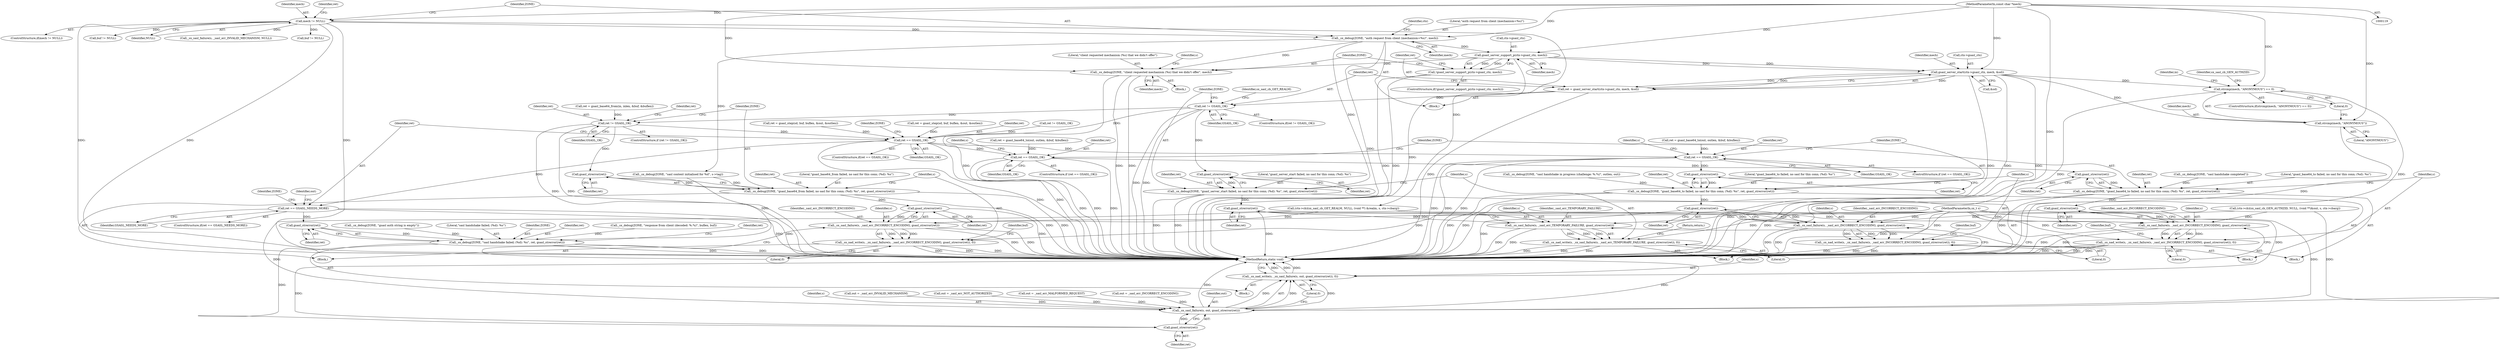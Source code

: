 digraph "1_jabberd2_8416ae54ecefa670534f27a31db71d048b9c7f16_0@del" {
"1000174" [label="(Call,gsasl_server_support_p(ctx->gsasl_ctx, mech))"];
"1000168" [label="(Call,_sx_debug(ZONE, \"auth request from client (mechanism=%s)\", mech))"];
"1000164" [label="(Call,mech != NULL)"];
"1000123" [label="(MethodParameterIn,const char *mech)"];
"1000173" [label="(Call,!gsasl_server_support_p(ctx->gsasl_ctx, mech))"];
"1000180" [label="(Call,_sx_debug(ZONE, \"client requested mechanism (%s) that we didn't offer\", mech))"];
"1000194" [label="(Call,gsasl_server_start(ctx->gsasl_ctx, mech, &sd))"];
"1000192" [label="(Call,ret = gsasl_server_start(ctx->gsasl_ctx, mech, &sd))"];
"1000202" [label="(Call,ret != GSASL_OK)"];
"1000210" [label="(Call,gsasl_strerror(ret))"];
"1000206" [label="(Call,_sx_debug(ZONE, \"gsasl_server_start failed, no sasl for this conn; (%d): %s\", ret, gsasl_strerror(ret)))"];
"1000217" [label="(Call,gsasl_strerror(ret))"];
"1000214" [label="(Call,_sx_sasl_failure(s, _sasl_err_TEMPORARY_FAILURE, gsasl_strerror(ret)))"];
"1000212" [label="(Call,_sx_nad_write(s, _sx_sasl_failure(s, _sasl_err_TEMPORARY_FAILURE, gsasl_strerror(ret)), 0))"];
"1000481" [label="(Call,ret != GSASL_OK)"];
"1000489" [label="(Call,gsasl_strerror(ret))"];
"1000485" [label="(Call,_sx_debug(ZONE, \"gsasl_base64_from failed, no sasl for this conn; (%d): %s\", ret, gsasl_strerror(ret)))"];
"1000496" [label="(Call,gsasl_strerror(ret))"];
"1000493" [label="(Call,_sx_sasl_failure(s, _sasl_err_INCORRECT_ENCODING, gsasl_strerror(ret)))"];
"1000491" [label="(Call,_sx_nad_write(s, _sx_sasl_failure(s, _sasl_err_INCORRECT_ENCODING, gsasl_strerror(ret)), 0))"];
"1000592" [label="(Call,ret == GSASL_OK)"];
"1000609" [label="(Call,ret == GSASL_OK)"];
"1000656" [label="(Call,gsasl_strerror(ret))"];
"1000652" [label="(Call,_sx_debug(ZONE, \"gsasl_base64_to failed, no sasl for this conn; (%d): %s\", ret, gsasl_strerror(ret)))"];
"1000663" [label="(Call,gsasl_strerror(ret))"];
"1000660" [label="(Call,_sx_sasl_failure(s, _sasl_err_INCORRECT_ENCODING, gsasl_strerror(ret)))"];
"1000658" [label="(Call,_sx_nad_write(s, _sx_sasl_failure(s, _sasl_err_INCORRECT_ENCODING, gsasl_strerror(ret)), 0))"];
"1000680" [label="(Call,ret == GSASL_NEEDS_MORE)"];
"1000751" [label="(Call,gsasl_strerror(ret))"];
"1000747" [label="(Call,_sx_debug(ZONE, \"sasl handshake failed; (%d): %s\", ret, gsasl_strerror(ret)))"];
"1000789" [label="(Call,gsasl_strerror(ret))"];
"1000786" [label="(Call,_sx_sasl_failure(s, out, gsasl_strerror(ret)))"];
"1000784" [label="(Call,_sx_nad_write(s, _sx_sasl_failure(s, out, gsasl_strerror(ret)), 0))"];
"1000699" [label="(Call,ret == GSASL_OK)"];
"1000718" [label="(Call,gsasl_strerror(ret))"];
"1000714" [label="(Call,_sx_debug(ZONE, \"gsasl_base64_to failed, no sasl for this conn; (%d): %s\", ret, gsasl_strerror(ret)))"];
"1000725" [label="(Call,gsasl_strerror(ret))"];
"1000722" [label="(Call,_sx_sasl_failure(s, _sasl_err_INCORRECT_ENCODING, gsasl_strerror(ret)))"];
"1000720" [label="(Call,_sx_nad_write(s, _sx_sasl_failure(s, _sasl_err_INCORRECT_ENCODING, gsasl_strerror(ret)), 0))"];
"1000414" [label="(Call,strcmp(mech, \"ANONYMOUS\") == 0)"];
"1000415" [label="(Call,strcmp(mech, \"ANONYMOUS\"))"];
"1000748" [label="(Identifier,ZONE)"];
"1000163" [label="(ControlStructure,if(mech != NULL))"];
"1000204" [label="(Identifier,GSASL_OK)"];
"1000750" [label="(Identifier,ret)"];
"1000171" [label="(Identifier,mech)"];
"1000608" [label="(ControlStructure,if (ret == GSASL_OK))"];
"1000668" [label="(Identifier,buf)"];
"1000570" [label="(Call,_sx_debug(ZONE, \"response from client (decoded: %.*s)\", buflen, buf))"];
"1000485" [label="(Call,_sx_debug(ZONE, \"gsasl_base64_from failed, no sasl for this conn; (%d): %s\", ret, gsasl_strerror(ret)))"];
"1000787" [label="(Identifier,s)"];
"1000653" [label="(Identifier,ZONE)"];
"1000213" [label="(Identifier,s)"];
"1000659" [label="(Identifier,s)"];
"1000717" [label="(Identifier,ret)"];
"1000652" [label="(Call,_sx_debug(ZONE, \"gsasl_base64_to failed, no sasl for this conn; (%d): %s\", ret, gsasl_strerror(ret)))"];
"1000771" [label="(Call,out = _sasl_err_INVALID_MECHANISM)"];
"1000662" [label="(Identifier,_sasl_err_INCORRECT_ENCODING)"];
"1000176" [label="(Identifier,ctx)"];
"1000591" [label="(ControlStructure,if(ret == GSASL_OK))"];
"1000698" [label="(ControlStructure,if (ret == GSASL_OK))"];
"1000593" [label="(Identifier,ret)"];
"1000183" [label="(Identifier,mech)"];
"1000205" [label="(Block,)"];
"1000483" [label="(Identifier,GSASL_OK)"];
"1000791" [label="(Literal,0)"];
"1000120" [label="(MethodParameterIn,sx_t s)"];
"1000786" [label="(Call,_sx_sasl_failure(s, out, gsasl_strerror(ret)))"];
"1000123" [label="(MethodParameterIn,const char *mech)"];
"1000765" [label="(Call,out = _sasl_err_NOT_AUTHORIZED)"];
"1000682" [label="(Identifier,GSASL_NEEDS_MORE)"];
"1000482" [label="(Identifier,ret)"];
"1000726" [label="(Identifier,ret)"];
"1000781" [label="(Call,out = _sasl_err_MALFORMED_REQUEST)"];
"1000471" [label="(Call,ret = gsasl_base64_from(in, inlen, &buf, &buflen))"];
"1000202" [label="(Call,ret != GSASL_OK)"];
"1000725" [label="(Call,gsasl_strerror(ret))"];
"1000201" [label="(ControlStructure,if(ret != GSASL_OK))"];
"1000664" [label="(Identifier,ret)"];
"1000175" [label="(Call,ctx->gsasl_ctx)"];
"1000418" [label="(Literal,0)"];
"1000730" [label="(Identifier,buf)"];
"1000720" [label="(Call,_sx_nad_write(s, _sx_sasl_failure(s, _sasl_err_INCORRECT_ENCODING, gsasl_strerror(ret)), 0))"];
"1000715" [label="(Identifier,ZONE)"];
"1000528" [label="(Call,ret != GSASL_OK)"];
"1000220" [label="(Return,return;)"];
"1000792" [label="(MethodReturn,static void)"];
"1000609" [label="(Call,ret == GSASL_OK)"];
"1000776" [label="(Call,out = _sasl_err_INCORRECT_ENCODING)"];
"1000716" [label="(Literal,\"gsasl_base64_to failed, no sasl for this conn; (%d): %s\")"];
"1000701" [label="(Identifier,GSASL_OK)"];
"1000564" [label="(Call,buf != NULL)"];
"1000610" [label="(Identifier,ret)"];
"1000614" [label="(Identifier,s)"];
"1000699" [label="(Call,ret == GSASL_OK)"];
"1000754" [label="(Identifier,ret)"];
"1000210" [label="(Call,gsasl_strerror(ret))"];
"1000719" [label="(Identifier,ret)"];
"1000519" [label="(Identifier,ret)"];
"1000721" [label="(Identifier,s)"];
"1000684" [label="(Call,_sx_debug(ZONE, \"sasl handshake in progress (challenge: %.*s)\", outlen, out))"];
"1000208" [label="(Literal,\"gsasl_server_start failed, no sasl for this conn; (%d): %s\")"];
"1000490" [label="(Identifier,ret)"];
"1000492" [label="(Identifier,s)"];
"1000596" [label="(Call,_sx_debug(ZONE, \"sasl handshake completed\"))"];
"1000743" [label="(Identifier,out)"];
"1000751" [label="(Call,gsasl_strerror(ret))"];
"1000182" [label="(Literal,\"client requested mechanism (%s) that we didn't offer\")"];
"1000679" [label="(ControlStructure,if(ret == GSASL_NEEDS_MORE))"];
"1000169" [label="(Identifier,ZONE)"];
"1000480" [label="(ControlStructure,if (ret != GSASL_OK))"];
"1000665" [label="(Literal,0)"];
"1000170" [label="(Literal,\"auth request from client (mechanism=%s)\")"];
"1000164" [label="(Call,mech != NULL)"];
"1000790" [label="(Identifier,ret)"];
"1000681" [label="(Identifier,ret)"];
"1000493" [label="(Call,_sx_sasl_failure(s, _sasl_err_INCORRECT_ENCODING, gsasl_strerror(ret)))"];
"1000179" [label="(Block,)"];
"1000166" [label="(Identifier,NULL)"];
"1000173" [label="(Call,!gsasl_server_support_p(ctx->gsasl_ctx, mech))"];
"1000172" [label="(ControlStructure,if(!gsasl_server_support_p(ctx->gsasl_ctx, mech)))"];
"1000685" [label="(Identifier,ZONE)"];
"1000211" [label="(Identifier,ret)"];
"1000186" [label="(Call,_sx_sasl_failure(s, _sasl_err_INVALID_MECHANISM, NULL))"];
"1000752" [label="(Identifier,ret)"];
"1000221" [label="(Call,(ctx->cb)(sx_sasl_cb_GET_REALM, NULL, (void **) &realm, s, ctx->cbarg))"];
"1000180" [label="(Call,_sx_debug(ZONE, \"client requested mechanism (%s) that we didn't offer\", mech))"];
"1000168" [label="(Call,_sx_debug(ZONE, \"auth request from client (mechanism=%s)\", mech))"];
"1000506" [label="(Call,ret = gsasl_step(sd, buf, buflen, &out, &outlen))"];
"1000421" [label="(Identifier,sx_sasl_cb_GEN_AUTHZID)"];
"1000660" [label="(Call,_sx_sasl_failure(s, _sasl_err_INCORRECT_ENCODING, gsasl_strerror(ret)))"];
"1000185" [label="(Identifier,s)"];
"1000498" [label="(Literal,0)"];
"1000199" [label="(Call,&sd)"];
"1000597" [label="(Identifier,ZONE)"];
"1000723" [label="(Identifier,s)"];
"1000724" [label="(Identifier,_sasl_err_INCORRECT_ENCODING)"];
"1000654" [label="(Literal,\"gsasl_base64_to failed, no sasl for this conn; (%d): %s\")"];
"1000209" [label="(Identifier,ret)"];
"1000785" [label="(Identifier,s)"];
"1000789" [label="(Call,gsasl_strerror(ret))"];
"1000784" [label="(Call,_sx_nad_write(s, _sx_sasl_failure(s, out, gsasl_strerror(ret)), 0))"];
"1000592" [label="(Call,ret == GSASL_OK)"];
"1000656" [label="(Call,gsasl_strerror(ret))"];
"1000165" [label="(Identifier,mech)"];
"1000216" [label="(Identifier,_sasl_err_TEMPORARY_FAILURE)"];
"1000417" [label="(Literal,\"ANONYMOUS\")"];
"1000193" [label="(Identifier,ret)"];
"1000713" [label="(Block,)"];
"1000727" [label="(Literal,0)"];
"1000747" [label="(Call,_sx_debug(ZONE, \"sasl handshake failed; (%d): %s\", ret, gsasl_strerror(ret)))"];
"1000594" [label="(Identifier,GSASL_OK)"];
"1000689" [label="(Call,ret = gsasl_base64_to(out, outlen, &buf, &buflen))"];
"1000497" [label="(Identifier,ret)"];
"1000218" [label="(Identifier,ret)"];
"1000722" [label="(Call,_sx_sasl_failure(s, _sasl_err_INCORRECT_ENCODING, gsasl_strerror(ret)))"];
"1000195" [label="(Call,ctx->gsasl_ctx)"];
"1000496" [label="(Call,gsasl_strerror(ret))"];
"1000501" [label="(Identifier,buf)"];
"1000575" [label="(Call,ret = gsasl_step(sd, buf, buflen, &out, &outlen))"];
"1000663" [label="(Call,gsasl_strerror(ret))"];
"1000126" [label="(Block,)"];
"1000415" [label="(Call,strcmp(mech, \"ANONYMOUS\"))"];
"1000219" [label="(Literal,0)"];
"1000491" [label="(Call,_sx_nad_write(s, _sx_sasl_failure(s, _sasl_err_INCORRECT_ENCODING, gsasl_strerror(ret)), 0))"];
"1000788" [label="(Identifier,out)"];
"1000586" [label="(Call,buf != NULL)"];
"1000414" [label="(Call,strcmp(mech, \"ANONYMOUS\") == 0)"];
"1000714" [label="(Call,_sx_debug(ZONE, \"gsasl_base64_to failed, no sasl for this conn; (%d): %s\", ret, gsasl_strerror(ret)))"];
"1000212" [label="(Call,_sx_nad_write(s, _sx_sasl_failure(s, _sasl_err_TEMPORARY_FAILURE, gsasl_strerror(ret)), 0))"];
"1000599" [label="(Call,ret = gsasl_base64_to(out, outlen, &buf, &buflen))"];
"1000444" [label="(Identifier,in)"];
"1000489" [label="(Call,gsasl_strerror(ret))"];
"1000458" [label="(Call,_sx_debug(ZONE, \"gsasl auth string is empty\"))"];
"1000203" [label="(Identifier,ret)"];
"1000198" [label="(Identifier,mech)"];
"1000661" [label="(Identifier,s)"];
"1000749" [label="(Literal,\"sasl handshake failed; (%d): %s\")"];
"1000214" [label="(Call,_sx_sasl_failure(s, _sasl_err_TEMPORARY_FAILURE, gsasl_strerror(ret)))"];
"1000217" [label="(Call,gsasl_strerror(ret))"];
"1000174" [label="(Call,gsasl_server_support_p(ctx->gsasl_ctx, mech))"];
"1000657" [label="(Identifier,ret)"];
"1000396" [label="(Call,_sx_debug(ZONE, \"sasl context initialised for %d\", s->tag))"];
"1000178" [label="(Identifier,mech)"];
"1000495" [label="(Identifier,_sasl_err_INCORRECT_ENCODING)"];
"1000222" [label="(Identifier,sx_sasl_cb_GET_REALM)"];
"1000420" [label="(Call,(ctx->cb)(sx_sasl_cb_GEN_AUTHZID, NULL, (void **)&out, s, ctx->cbarg))"];
"1000192" [label="(Call,ret = gsasl_server_start(ctx->gsasl_ctx, mech, &sd))"];
"1000680" [label="(Call,ret == GSASL_NEEDS_MORE)"];
"1000413" [label="(ControlStructure,if(strcmp(mech, \"ANONYMOUS\") == 0))"];
"1000507" [label="(Identifier,ret)"];
"1000207" [label="(Identifier,ZONE)"];
"1000181" [label="(Identifier,ZONE)"];
"1000488" [label="(Identifier,ret)"];
"1000481" [label="(Call,ret != GSASL_OK)"];
"1000718" [label="(Call,gsasl_strerror(ret))"];
"1000484" [label="(Block,)"];
"1000655" [label="(Identifier,ret)"];
"1000487" [label="(Literal,\"gsasl_base64_from failed, no sasl for this conn; (%d): %s\")"];
"1000194" [label="(Call,gsasl_server_start(ctx->gsasl_ctx, mech, &sd))"];
"1000658" [label="(Call,_sx_nad_write(s, _sx_sasl_failure(s, _sasl_err_INCORRECT_ENCODING, gsasl_strerror(ret)), 0))"];
"1000167" [label="(Block,)"];
"1000215" [label="(Identifier,s)"];
"1000651" [label="(Block,)"];
"1000416" [label="(Identifier,mech)"];
"1000494" [label="(Identifier,s)"];
"1000700" [label="(Identifier,ret)"];
"1000704" [label="(Identifier,s)"];
"1000206" [label="(Call,_sx_debug(ZONE, \"gsasl_server_start failed, no sasl for this conn; (%d): %s\", ret, gsasl_strerror(ret)))"];
"1000611" [label="(Identifier,GSASL_OK)"];
"1000486" [label="(Identifier,ZONE)"];
"1000174" -> "1000173"  [label="AST: "];
"1000174" -> "1000178"  [label="CFG: "];
"1000175" -> "1000174"  [label="AST: "];
"1000178" -> "1000174"  [label="AST: "];
"1000173" -> "1000174"  [label="CFG: "];
"1000174" -> "1000792"  [label="DDG: "];
"1000174" -> "1000173"  [label="DDG: "];
"1000174" -> "1000173"  [label="DDG: "];
"1000168" -> "1000174"  [label="DDG: "];
"1000123" -> "1000174"  [label="DDG: "];
"1000174" -> "1000180"  [label="DDG: "];
"1000174" -> "1000194"  [label="DDG: "];
"1000174" -> "1000194"  [label="DDG: "];
"1000168" -> "1000167"  [label="AST: "];
"1000168" -> "1000171"  [label="CFG: "];
"1000169" -> "1000168"  [label="AST: "];
"1000170" -> "1000168"  [label="AST: "];
"1000171" -> "1000168"  [label="AST: "];
"1000176" -> "1000168"  [label="CFG: "];
"1000168" -> "1000792"  [label="DDG: "];
"1000164" -> "1000168"  [label="DDG: "];
"1000123" -> "1000168"  [label="DDG: "];
"1000168" -> "1000180"  [label="DDG: "];
"1000168" -> "1000206"  [label="DDG: "];
"1000168" -> "1000396"  [label="DDG: "];
"1000164" -> "1000163"  [label="AST: "];
"1000164" -> "1000166"  [label="CFG: "];
"1000165" -> "1000164"  [label="AST: "];
"1000166" -> "1000164"  [label="AST: "];
"1000169" -> "1000164"  [label="CFG: "];
"1000519" -> "1000164"  [label="CFG: "];
"1000164" -> "1000792"  [label="DDG: "];
"1000164" -> "1000792"  [label="DDG: "];
"1000164" -> "1000792"  [label="DDG: "];
"1000123" -> "1000164"  [label="DDG: "];
"1000164" -> "1000186"  [label="DDG: "];
"1000164" -> "1000221"  [label="DDG: "];
"1000164" -> "1000564"  [label="DDG: "];
"1000164" -> "1000586"  [label="DDG: "];
"1000123" -> "1000119"  [label="AST: "];
"1000123" -> "1000792"  [label="DDG: "];
"1000123" -> "1000180"  [label="DDG: "];
"1000123" -> "1000194"  [label="DDG: "];
"1000123" -> "1000414"  [label="DDG: "];
"1000123" -> "1000415"  [label="DDG: "];
"1000173" -> "1000172"  [label="AST: "];
"1000181" -> "1000173"  [label="CFG: "];
"1000193" -> "1000173"  [label="CFG: "];
"1000173" -> "1000792"  [label="DDG: "];
"1000173" -> "1000792"  [label="DDG: "];
"1000180" -> "1000179"  [label="AST: "];
"1000180" -> "1000183"  [label="CFG: "];
"1000181" -> "1000180"  [label="AST: "];
"1000182" -> "1000180"  [label="AST: "];
"1000183" -> "1000180"  [label="AST: "];
"1000185" -> "1000180"  [label="CFG: "];
"1000180" -> "1000792"  [label="DDG: "];
"1000180" -> "1000792"  [label="DDG: "];
"1000180" -> "1000792"  [label="DDG: "];
"1000194" -> "1000192"  [label="AST: "];
"1000194" -> "1000199"  [label="CFG: "];
"1000195" -> "1000194"  [label="AST: "];
"1000198" -> "1000194"  [label="AST: "];
"1000199" -> "1000194"  [label="AST: "];
"1000192" -> "1000194"  [label="CFG: "];
"1000194" -> "1000792"  [label="DDG: "];
"1000194" -> "1000792"  [label="DDG: "];
"1000194" -> "1000792"  [label="DDG: "];
"1000194" -> "1000192"  [label="DDG: "];
"1000194" -> "1000192"  [label="DDG: "];
"1000194" -> "1000192"  [label="DDG: "];
"1000194" -> "1000414"  [label="DDG: "];
"1000194" -> "1000415"  [label="DDG: "];
"1000192" -> "1000167"  [label="AST: "];
"1000193" -> "1000192"  [label="AST: "];
"1000203" -> "1000192"  [label="CFG: "];
"1000192" -> "1000792"  [label="DDG: "];
"1000192" -> "1000202"  [label="DDG: "];
"1000202" -> "1000201"  [label="AST: "];
"1000202" -> "1000204"  [label="CFG: "];
"1000203" -> "1000202"  [label="AST: "];
"1000204" -> "1000202"  [label="AST: "];
"1000207" -> "1000202"  [label="CFG: "];
"1000222" -> "1000202"  [label="CFG: "];
"1000202" -> "1000792"  [label="DDG: "];
"1000202" -> "1000792"  [label="DDG: "];
"1000202" -> "1000210"  [label="DDG: "];
"1000202" -> "1000481"  [label="DDG: "];
"1000202" -> "1000592"  [label="DDG: "];
"1000210" -> "1000206"  [label="AST: "];
"1000210" -> "1000211"  [label="CFG: "];
"1000211" -> "1000210"  [label="AST: "];
"1000206" -> "1000210"  [label="CFG: "];
"1000210" -> "1000206"  [label="DDG: "];
"1000206" -> "1000205"  [label="AST: "];
"1000207" -> "1000206"  [label="AST: "];
"1000208" -> "1000206"  [label="AST: "];
"1000209" -> "1000206"  [label="AST: "];
"1000213" -> "1000206"  [label="CFG: "];
"1000206" -> "1000792"  [label="DDG: "];
"1000206" -> "1000792"  [label="DDG: "];
"1000206" -> "1000217"  [label="DDG: "];
"1000217" -> "1000214"  [label="AST: "];
"1000217" -> "1000218"  [label="CFG: "];
"1000218" -> "1000217"  [label="AST: "];
"1000214" -> "1000217"  [label="CFG: "];
"1000217" -> "1000792"  [label="DDG: "];
"1000217" -> "1000214"  [label="DDG: "];
"1000214" -> "1000212"  [label="AST: "];
"1000215" -> "1000214"  [label="AST: "];
"1000216" -> "1000214"  [label="AST: "];
"1000219" -> "1000214"  [label="CFG: "];
"1000214" -> "1000792"  [label="DDG: "];
"1000214" -> "1000792"  [label="DDG: "];
"1000214" -> "1000212"  [label="DDG: "];
"1000214" -> "1000212"  [label="DDG: "];
"1000214" -> "1000212"  [label="DDG: "];
"1000120" -> "1000214"  [label="DDG: "];
"1000212" -> "1000205"  [label="AST: "];
"1000212" -> "1000219"  [label="CFG: "];
"1000213" -> "1000212"  [label="AST: "];
"1000219" -> "1000212"  [label="AST: "];
"1000220" -> "1000212"  [label="CFG: "];
"1000212" -> "1000792"  [label="DDG: "];
"1000212" -> "1000792"  [label="DDG: "];
"1000212" -> "1000792"  [label="DDG: "];
"1000120" -> "1000212"  [label="DDG: "];
"1000481" -> "1000480"  [label="AST: "];
"1000481" -> "1000483"  [label="CFG: "];
"1000482" -> "1000481"  [label="AST: "];
"1000483" -> "1000481"  [label="AST: "];
"1000486" -> "1000481"  [label="CFG: "];
"1000507" -> "1000481"  [label="CFG: "];
"1000481" -> "1000792"  [label="DDG: "];
"1000481" -> "1000792"  [label="DDG: "];
"1000471" -> "1000481"  [label="DDG: "];
"1000481" -> "1000489"  [label="DDG: "];
"1000481" -> "1000592"  [label="DDG: "];
"1000489" -> "1000485"  [label="AST: "];
"1000489" -> "1000490"  [label="CFG: "];
"1000490" -> "1000489"  [label="AST: "];
"1000485" -> "1000489"  [label="CFG: "];
"1000489" -> "1000485"  [label="DDG: "];
"1000485" -> "1000484"  [label="AST: "];
"1000486" -> "1000485"  [label="AST: "];
"1000487" -> "1000485"  [label="AST: "];
"1000488" -> "1000485"  [label="AST: "];
"1000492" -> "1000485"  [label="CFG: "];
"1000485" -> "1000792"  [label="DDG: "];
"1000485" -> "1000792"  [label="DDG: "];
"1000396" -> "1000485"  [label="DDG: "];
"1000485" -> "1000496"  [label="DDG: "];
"1000496" -> "1000493"  [label="AST: "];
"1000496" -> "1000497"  [label="CFG: "];
"1000497" -> "1000496"  [label="AST: "];
"1000493" -> "1000496"  [label="CFG: "];
"1000496" -> "1000792"  [label="DDG: "];
"1000496" -> "1000493"  [label="DDG: "];
"1000493" -> "1000491"  [label="AST: "];
"1000494" -> "1000493"  [label="AST: "];
"1000495" -> "1000493"  [label="AST: "];
"1000498" -> "1000493"  [label="CFG: "];
"1000493" -> "1000792"  [label="DDG: "];
"1000493" -> "1000792"  [label="DDG: "];
"1000493" -> "1000491"  [label="DDG: "];
"1000493" -> "1000491"  [label="DDG: "];
"1000493" -> "1000491"  [label="DDG: "];
"1000120" -> "1000493"  [label="DDG: "];
"1000221" -> "1000493"  [label="DDG: "];
"1000491" -> "1000484"  [label="AST: "];
"1000491" -> "1000498"  [label="CFG: "];
"1000492" -> "1000491"  [label="AST: "];
"1000498" -> "1000491"  [label="AST: "];
"1000501" -> "1000491"  [label="CFG: "];
"1000491" -> "1000792"  [label="DDG: "];
"1000491" -> "1000792"  [label="DDG: "];
"1000491" -> "1000792"  [label="DDG: "];
"1000120" -> "1000491"  [label="DDG: "];
"1000592" -> "1000591"  [label="AST: "];
"1000592" -> "1000594"  [label="CFG: "];
"1000593" -> "1000592"  [label="AST: "];
"1000594" -> "1000592"  [label="AST: "];
"1000597" -> "1000592"  [label="CFG: "];
"1000681" -> "1000592"  [label="CFG: "];
"1000592" -> "1000792"  [label="DDG: "];
"1000592" -> "1000792"  [label="DDG: "];
"1000506" -> "1000592"  [label="DDG: "];
"1000575" -> "1000592"  [label="DDG: "];
"1000528" -> "1000592"  [label="DDG: "];
"1000592" -> "1000609"  [label="DDG: "];
"1000592" -> "1000680"  [label="DDG: "];
"1000592" -> "1000699"  [label="DDG: "];
"1000609" -> "1000608"  [label="AST: "];
"1000609" -> "1000611"  [label="CFG: "];
"1000610" -> "1000609"  [label="AST: "];
"1000611" -> "1000609"  [label="AST: "];
"1000614" -> "1000609"  [label="CFG: "];
"1000653" -> "1000609"  [label="CFG: "];
"1000609" -> "1000792"  [label="DDG: "];
"1000609" -> "1000792"  [label="DDG: "];
"1000609" -> "1000792"  [label="DDG: "];
"1000599" -> "1000609"  [label="DDG: "];
"1000609" -> "1000656"  [label="DDG: "];
"1000656" -> "1000652"  [label="AST: "];
"1000656" -> "1000657"  [label="CFG: "];
"1000657" -> "1000656"  [label="AST: "];
"1000652" -> "1000656"  [label="CFG: "];
"1000656" -> "1000652"  [label="DDG: "];
"1000652" -> "1000651"  [label="AST: "];
"1000653" -> "1000652"  [label="AST: "];
"1000654" -> "1000652"  [label="AST: "];
"1000655" -> "1000652"  [label="AST: "];
"1000659" -> "1000652"  [label="CFG: "];
"1000652" -> "1000792"  [label="DDG: "];
"1000652" -> "1000792"  [label="DDG: "];
"1000596" -> "1000652"  [label="DDG: "];
"1000652" -> "1000663"  [label="DDG: "];
"1000663" -> "1000660"  [label="AST: "];
"1000663" -> "1000664"  [label="CFG: "];
"1000664" -> "1000663"  [label="AST: "];
"1000660" -> "1000663"  [label="CFG: "];
"1000663" -> "1000792"  [label="DDG: "];
"1000663" -> "1000660"  [label="DDG: "];
"1000660" -> "1000658"  [label="AST: "];
"1000661" -> "1000660"  [label="AST: "];
"1000662" -> "1000660"  [label="AST: "];
"1000665" -> "1000660"  [label="CFG: "];
"1000660" -> "1000792"  [label="DDG: "];
"1000660" -> "1000792"  [label="DDG: "];
"1000660" -> "1000658"  [label="DDG: "];
"1000660" -> "1000658"  [label="DDG: "];
"1000660" -> "1000658"  [label="DDG: "];
"1000420" -> "1000660"  [label="DDG: "];
"1000120" -> "1000660"  [label="DDG: "];
"1000221" -> "1000660"  [label="DDG: "];
"1000658" -> "1000651"  [label="AST: "];
"1000658" -> "1000665"  [label="CFG: "];
"1000659" -> "1000658"  [label="AST: "];
"1000665" -> "1000658"  [label="AST: "];
"1000668" -> "1000658"  [label="CFG: "];
"1000658" -> "1000792"  [label="DDG: "];
"1000658" -> "1000792"  [label="DDG: "];
"1000658" -> "1000792"  [label="DDG: "];
"1000120" -> "1000658"  [label="DDG: "];
"1000680" -> "1000679"  [label="AST: "];
"1000680" -> "1000682"  [label="CFG: "];
"1000681" -> "1000680"  [label="AST: "];
"1000682" -> "1000680"  [label="AST: "];
"1000685" -> "1000680"  [label="CFG: "];
"1000743" -> "1000680"  [label="CFG: "];
"1000680" -> "1000792"  [label="DDG: "];
"1000680" -> "1000792"  [label="DDG: "];
"1000680" -> "1000751"  [label="DDG: "];
"1000751" -> "1000747"  [label="AST: "];
"1000751" -> "1000752"  [label="CFG: "];
"1000752" -> "1000751"  [label="AST: "];
"1000747" -> "1000751"  [label="CFG: "];
"1000751" -> "1000747"  [label="DDG: "];
"1000747" -> "1000126"  [label="AST: "];
"1000748" -> "1000747"  [label="AST: "];
"1000749" -> "1000747"  [label="AST: "];
"1000750" -> "1000747"  [label="AST: "];
"1000754" -> "1000747"  [label="CFG: "];
"1000747" -> "1000792"  [label="DDG: "];
"1000747" -> "1000792"  [label="DDG: "];
"1000396" -> "1000747"  [label="DDG: "];
"1000570" -> "1000747"  [label="DDG: "];
"1000458" -> "1000747"  [label="DDG: "];
"1000747" -> "1000789"  [label="DDG: "];
"1000789" -> "1000786"  [label="AST: "];
"1000789" -> "1000790"  [label="CFG: "];
"1000790" -> "1000789"  [label="AST: "];
"1000786" -> "1000789"  [label="CFG: "];
"1000789" -> "1000792"  [label="DDG: "];
"1000789" -> "1000786"  [label="DDG: "];
"1000786" -> "1000784"  [label="AST: "];
"1000787" -> "1000786"  [label="AST: "];
"1000788" -> "1000786"  [label="AST: "];
"1000791" -> "1000786"  [label="CFG: "];
"1000786" -> "1000792"  [label="DDG: "];
"1000786" -> "1000792"  [label="DDG: "];
"1000786" -> "1000784"  [label="DDG: "];
"1000786" -> "1000784"  [label="DDG: "];
"1000786" -> "1000784"  [label="DDG: "];
"1000420" -> "1000786"  [label="DDG: "];
"1000120" -> "1000786"  [label="DDG: "];
"1000221" -> "1000786"  [label="DDG: "];
"1000781" -> "1000786"  [label="DDG: "];
"1000776" -> "1000786"  [label="DDG: "];
"1000765" -> "1000786"  [label="DDG: "];
"1000771" -> "1000786"  [label="DDG: "];
"1000784" -> "1000126"  [label="AST: "];
"1000784" -> "1000791"  [label="CFG: "];
"1000785" -> "1000784"  [label="AST: "];
"1000791" -> "1000784"  [label="AST: "];
"1000792" -> "1000784"  [label="CFG: "];
"1000784" -> "1000792"  [label="DDG: "];
"1000784" -> "1000792"  [label="DDG: "];
"1000784" -> "1000792"  [label="DDG: "];
"1000120" -> "1000784"  [label="DDG: "];
"1000699" -> "1000698"  [label="AST: "];
"1000699" -> "1000701"  [label="CFG: "];
"1000700" -> "1000699"  [label="AST: "];
"1000701" -> "1000699"  [label="AST: "];
"1000704" -> "1000699"  [label="CFG: "];
"1000715" -> "1000699"  [label="CFG: "];
"1000699" -> "1000792"  [label="DDG: "];
"1000699" -> "1000792"  [label="DDG: "];
"1000699" -> "1000792"  [label="DDG: "];
"1000689" -> "1000699"  [label="DDG: "];
"1000699" -> "1000718"  [label="DDG: "];
"1000718" -> "1000714"  [label="AST: "];
"1000718" -> "1000719"  [label="CFG: "];
"1000719" -> "1000718"  [label="AST: "];
"1000714" -> "1000718"  [label="CFG: "];
"1000718" -> "1000714"  [label="DDG: "];
"1000714" -> "1000713"  [label="AST: "];
"1000715" -> "1000714"  [label="AST: "];
"1000716" -> "1000714"  [label="AST: "];
"1000717" -> "1000714"  [label="AST: "];
"1000721" -> "1000714"  [label="CFG: "];
"1000714" -> "1000792"  [label="DDG: "];
"1000714" -> "1000792"  [label="DDG: "];
"1000684" -> "1000714"  [label="DDG: "];
"1000714" -> "1000725"  [label="DDG: "];
"1000725" -> "1000722"  [label="AST: "];
"1000725" -> "1000726"  [label="CFG: "];
"1000726" -> "1000725"  [label="AST: "];
"1000722" -> "1000725"  [label="CFG: "];
"1000725" -> "1000792"  [label="DDG: "];
"1000725" -> "1000722"  [label="DDG: "];
"1000722" -> "1000720"  [label="AST: "];
"1000723" -> "1000722"  [label="AST: "];
"1000724" -> "1000722"  [label="AST: "];
"1000727" -> "1000722"  [label="CFG: "];
"1000722" -> "1000792"  [label="DDG: "];
"1000722" -> "1000792"  [label="DDG: "];
"1000722" -> "1000720"  [label="DDG: "];
"1000722" -> "1000720"  [label="DDG: "];
"1000722" -> "1000720"  [label="DDG: "];
"1000420" -> "1000722"  [label="DDG: "];
"1000120" -> "1000722"  [label="DDG: "];
"1000221" -> "1000722"  [label="DDG: "];
"1000720" -> "1000713"  [label="AST: "];
"1000720" -> "1000727"  [label="CFG: "];
"1000721" -> "1000720"  [label="AST: "];
"1000727" -> "1000720"  [label="AST: "];
"1000730" -> "1000720"  [label="CFG: "];
"1000720" -> "1000792"  [label="DDG: "];
"1000720" -> "1000792"  [label="DDG: "];
"1000720" -> "1000792"  [label="DDG: "];
"1000120" -> "1000720"  [label="DDG: "];
"1000414" -> "1000413"  [label="AST: "];
"1000414" -> "1000418"  [label="CFG: "];
"1000415" -> "1000414"  [label="AST: "];
"1000418" -> "1000414"  [label="AST: "];
"1000421" -> "1000414"  [label="CFG: "];
"1000444" -> "1000414"  [label="CFG: "];
"1000414" -> "1000792"  [label="DDG: "];
"1000414" -> "1000792"  [label="DDG: "];
"1000415" -> "1000417"  [label="CFG: "];
"1000416" -> "1000415"  [label="AST: "];
"1000417" -> "1000415"  [label="AST: "];
"1000418" -> "1000415"  [label="CFG: "];
"1000415" -> "1000792"  [label="DDG: "];
}
